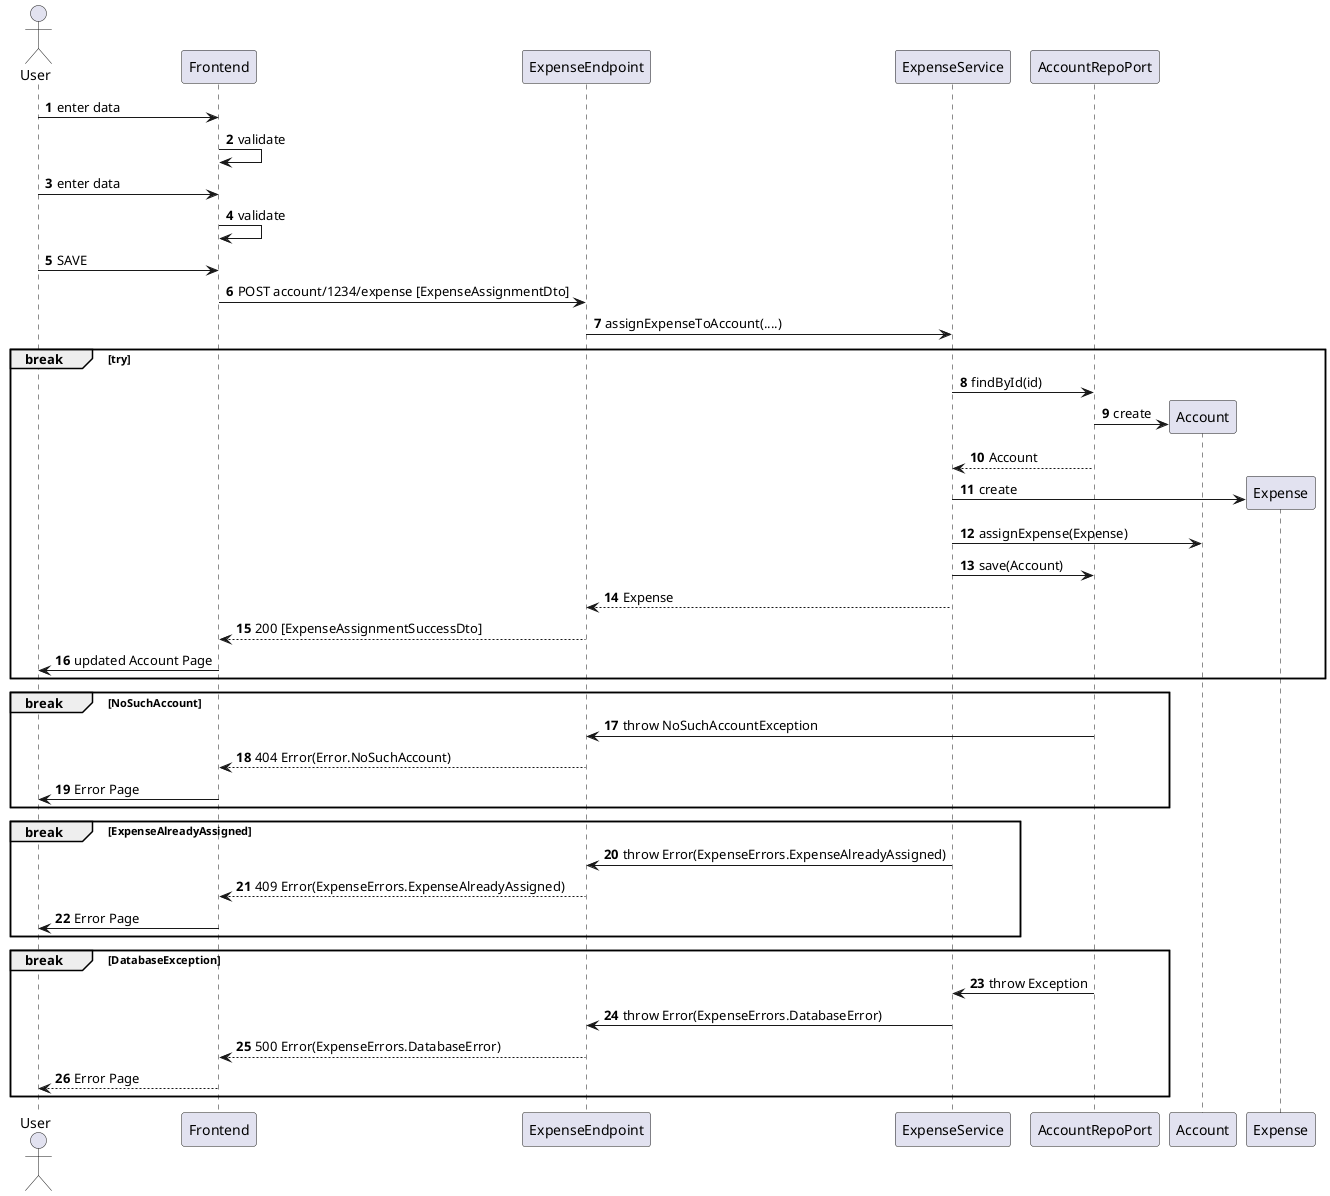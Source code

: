 @startuml
'https://plantuml.com/sequence-diagram
actor User
autonumber
User -> Frontend: enter data
Frontend -> Frontend: validate
User -> Frontend: enter data
Frontend -> Frontend: validate
User -> Frontend: SAVE
Frontend -> ExpenseEndpoint: POST account/1234/expense [ExpenseAssignmentDto]
ExpenseEndpoint -> ExpenseService: assignExpenseToAccount(....)
break try
ExpenseService -> AccountRepoPort: findById(id)
AccountRepoPort -> Account ** : create
ExpenseService <-- AccountRepoPort: Account
ExpenseService -> Expense ** : create
ExpenseService -> Account: assignExpense(Expense)
ExpenseService -> AccountRepoPort: save(Account)
ExpenseEndpoint <-- ExpenseService: Expense
Frontend <-- ExpenseEndpoint: 200 [ExpenseAssignmentSuccessDto]
User <- Frontend: updated Account Page
end break
break NoSuchAccount
ExpenseEndpoint <- AccountRepoPort: throw NoSuchAccountException
Frontend <-- ExpenseEndpoint: 404 Error(Error.NoSuchAccount)
User <- Frontend: Error Page
end break
break ExpenseAlreadyAssigned
ExpenseEndpoint <- ExpenseService: throw Error(ExpenseErrors.ExpenseAlreadyAssigned)
Frontend <-- ExpenseEndpoint: 409 Error(ExpenseErrors.ExpenseAlreadyAssigned)
User <- Frontend: Error Page
end break
break DatabaseException
ExpenseService <- AccountRepoPort: throw Exception
ExpenseEndpoint <- ExpenseService: throw Error(ExpenseErrors.DatabaseError)
Frontend <-- ExpenseEndpoint: 500 Error(ExpenseErrors.DatabaseError)
User <-- Frontend: Error Page
end break

@enduml